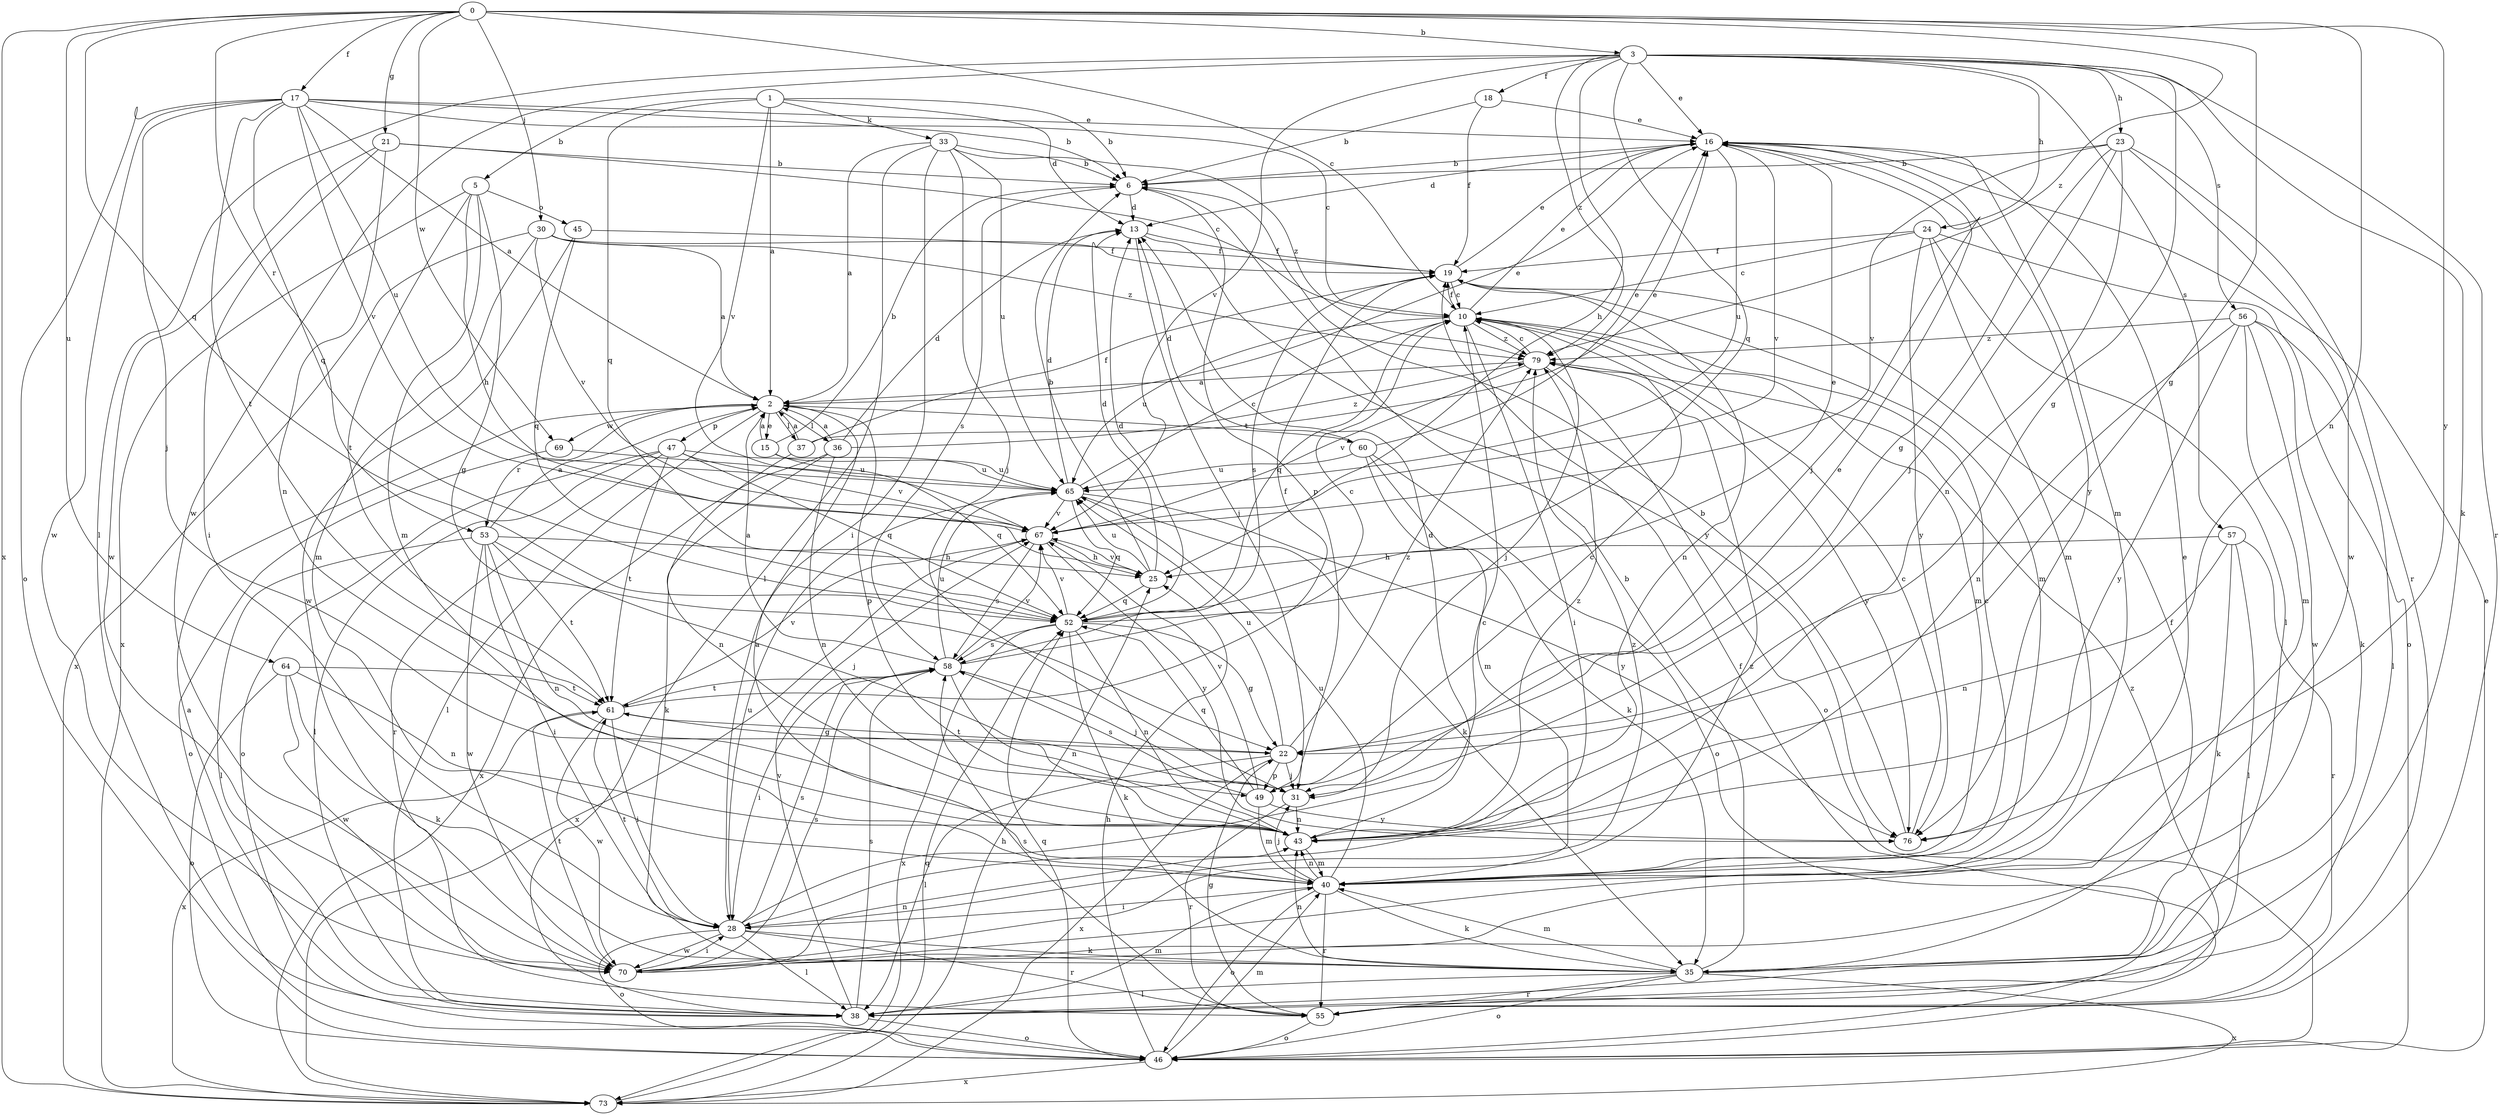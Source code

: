 strict digraph  {
0;
1;
2;
3;
5;
6;
10;
13;
15;
16;
17;
18;
19;
21;
22;
23;
24;
25;
28;
30;
31;
33;
35;
36;
37;
38;
40;
43;
45;
46;
47;
49;
52;
53;
55;
56;
57;
58;
60;
61;
64;
65;
67;
69;
70;
73;
76;
79;
0 -> 3  [label=b];
0 -> 10  [label=c];
0 -> 17  [label=f];
0 -> 21  [label=g];
0 -> 22  [label=g];
0 -> 30  [label=j];
0 -> 43  [label=n];
0 -> 52  [label=q];
0 -> 53  [label=r];
0 -> 64  [label=u];
0 -> 69  [label=w];
0 -> 73  [label=x];
0 -> 76  [label=y];
0 -> 79  [label=z];
1 -> 2  [label=a];
1 -> 5  [label=b];
1 -> 6  [label=b];
1 -> 13  [label=d];
1 -> 33  [label=k];
1 -> 52  [label=q];
1 -> 67  [label=v];
2 -> 15  [label=e];
2 -> 16  [label=e];
2 -> 36  [label=l];
2 -> 37  [label=l];
2 -> 38  [label=l];
2 -> 47  [label=p];
2 -> 49  [label=p];
2 -> 53  [label=r];
2 -> 60  [label=t];
2 -> 69  [label=w];
3 -> 16  [label=e];
3 -> 18  [label=f];
3 -> 22  [label=g];
3 -> 23  [label=h];
3 -> 24  [label=h];
3 -> 25  [label=h];
3 -> 35  [label=k];
3 -> 38  [label=l];
3 -> 52  [label=q];
3 -> 55  [label=r];
3 -> 56  [label=s];
3 -> 57  [label=s];
3 -> 67  [label=v];
3 -> 70  [label=w];
3 -> 79  [label=z];
5 -> 22  [label=g];
5 -> 25  [label=h];
5 -> 40  [label=m];
5 -> 45  [label=o];
5 -> 61  [label=t];
5 -> 73  [label=x];
6 -> 13  [label=d];
6 -> 49  [label=p];
6 -> 58  [label=s];
10 -> 16  [label=e];
10 -> 19  [label=f];
10 -> 28  [label=i];
10 -> 31  [label=j];
10 -> 40  [label=m];
10 -> 52  [label=q];
10 -> 65  [label=u];
10 -> 79  [label=z];
13 -> 19  [label=f];
13 -> 31  [label=j];
13 -> 76  [label=y];
15 -> 2  [label=a];
15 -> 6  [label=b];
15 -> 52  [label=q];
15 -> 65  [label=u];
16 -> 6  [label=b];
16 -> 13  [label=d];
16 -> 31  [label=j];
16 -> 40  [label=m];
16 -> 65  [label=u];
16 -> 67  [label=v];
16 -> 76  [label=y];
17 -> 2  [label=a];
17 -> 6  [label=b];
17 -> 10  [label=c];
17 -> 16  [label=e];
17 -> 31  [label=j];
17 -> 46  [label=o];
17 -> 52  [label=q];
17 -> 61  [label=t];
17 -> 65  [label=u];
17 -> 67  [label=v];
17 -> 70  [label=w];
18 -> 6  [label=b];
18 -> 16  [label=e];
18 -> 19  [label=f];
19 -> 10  [label=c];
19 -> 16  [label=e];
19 -> 40  [label=m];
19 -> 43  [label=n];
19 -> 58  [label=s];
21 -> 6  [label=b];
21 -> 10  [label=c];
21 -> 28  [label=i];
21 -> 43  [label=n];
21 -> 70  [label=w];
22 -> 31  [label=j];
22 -> 38  [label=l];
22 -> 49  [label=p];
22 -> 61  [label=t];
22 -> 65  [label=u];
22 -> 73  [label=x];
22 -> 79  [label=z];
23 -> 6  [label=b];
23 -> 22  [label=g];
23 -> 31  [label=j];
23 -> 43  [label=n];
23 -> 55  [label=r];
23 -> 67  [label=v];
23 -> 70  [label=w];
24 -> 10  [label=c];
24 -> 19  [label=f];
24 -> 38  [label=l];
24 -> 40  [label=m];
24 -> 46  [label=o];
24 -> 76  [label=y];
25 -> 6  [label=b];
25 -> 13  [label=d];
25 -> 52  [label=q];
25 -> 65  [label=u];
25 -> 67  [label=v];
28 -> 10  [label=c];
28 -> 35  [label=k];
28 -> 38  [label=l];
28 -> 46  [label=o];
28 -> 55  [label=r];
28 -> 58  [label=s];
28 -> 61  [label=t];
28 -> 65  [label=u];
28 -> 70  [label=w];
28 -> 79  [label=z];
30 -> 2  [label=a];
30 -> 19  [label=f];
30 -> 40  [label=m];
30 -> 67  [label=v];
30 -> 73  [label=x];
30 -> 79  [label=z];
31 -> 43  [label=n];
31 -> 55  [label=r];
33 -> 2  [label=a];
33 -> 6  [label=b];
33 -> 28  [label=i];
33 -> 31  [label=j];
33 -> 38  [label=l];
33 -> 65  [label=u];
33 -> 79  [label=z];
35 -> 6  [label=b];
35 -> 19  [label=f];
35 -> 38  [label=l];
35 -> 40  [label=m];
35 -> 43  [label=n];
35 -> 46  [label=o];
35 -> 55  [label=r];
35 -> 73  [label=x];
36 -> 2  [label=a];
36 -> 13  [label=d];
36 -> 35  [label=k];
36 -> 43  [label=n];
36 -> 73  [label=x];
36 -> 79  [label=z];
37 -> 2  [label=a];
37 -> 16  [label=e];
37 -> 19  [label=f];
37 -> 43  [label=n];
38 -> 2  [label=a];
38 -> 40  [label=m];
38 -> 46  [label=o];
38 -> 58  [label=s];
38 -> 67  [label=v];
40 -> 2  [label=a];
40 -> 10  [label=c];
40 -> 28  [label=i];
40 -> 31  [label=j];
40 -> 35  [label=k];
40 -> 43  [label=n];
40 -> 46  [label=o];
40 -> 55  [label=r];
40 -> 65  [label=u];
43 -> 13  [label=d];
43 -> 40  [label=m];
43 -> 79  [label=z];
45 -> 19  [label=f];
45 -> 52  [label=q];
45 -> 70  [label=w];
46 -> 16  [label=e];
46 -> 19  [label=f];
46 -> 25  [label=h];
46 -> 40  [label=m];
46 -> 52  [label=q];
46 -> 73  [label=x];
47 -> 38  [label=l];
47 -> 46  [label=o];
47 -> 52  [label=q];
47 -> 55  [label=r];
47 -> 61  [label=t];
47 -> 65  [label=u];
47 -> 67  [label=v];
49 -> 10  [label=c];
49 -> 16  [label=e];
49 -> 40  [label=m];
49 -> 52  [label=q];
49 -> 58  [label=s];
49 -> 67  [label=v];
49 -> 76  [label=y];
52 -> 13  [label=d];
52 -> 16  [label=e];
52 -> 22  [label=g];
52 -> 35  [label=k];
52 -> 43  [label=n];
52 -> 58  [label=s];
52 -> 67  [label=v];
52 -> 73  [label=x];
53 -> 2  [label=a];
53 -> 25  [label=h];
53 -> 28  [label=i];
53 -> 31  [label=j];
53 -> 38  [label=l];
53 -> 43  [label=n];
53 -> 61  [label=t];
53 -> 70  [label=w];
55 -> 22  [label=g];
55 -> 46  [label=o];
55 -> 58  [label=s];
55 -> 79  [label=z];
56 -> 35  [label=k];
56 -> 38  [label=l];
56 -> 40  [label=m];
56 -> 43  [label=n];
56 -> 70  [label=w];
56 -> 76  [label=y];
56 -> 79  [label=z];
57 -> 25  [label=h];
57 -> 35  [label=k];
57 -> 38  [label=l];
57 -> 43  [label=n];
57 -> 55  [label=r];
58 -> 2  [label=a];
58 -> 10  [label=c];
58 -> 28  [label=i];
58 -> 31  [label=j];
58 -> 43  [label=n];
58 -> 61  [label=t];
58 -> 65  [label=u];
58 -> 67  [label=v];
60 -> 13  [label=d];
60 -> 16  [label=e];
60 -> 35  [label=k];
60 -> 40  [label=m];
60 -> 46  [label=o];
60 -> 65  [label=u];
61 -> 19  [label=f];
61 -> 22  [label=g];
61 -> 28  [label=i];
61 -> 67  [label=v];
61 -> 70  [label=w];
61 -> 73  [label=x];
64 -> 35  [label=k];
64 -> 43  [label=n];
64 -> 46  [label=o];
64 -> 61  [label=t];
64 -> 70  [label=w];
65 -> 10  [label=c];
65 -> 13  [label=d];
65 -> 35  [label=k];
65 -> 52  [label=q];
65 -> 67  [label=v];
65 -> 76  [label=y];
67 -> 25  [label=h];
67 -> 58  [label=s];
67 -> 73  [label=x];
67 -> 76  [label=y];
69 -> 46  [label=o];
69 -> 65  [label=u];
70 -> 16  [label=e];
70 -> 28  [label=i];
70 -> 43  [label=n];
70 -> 58  [label=s];
70 -> 61  [label=t];
70 -> 79  [label=z];
73 -> 25  [label=h];
73 -> 52  [label=q];
76 -> 6  [label=b];
76 -> 10  [label=c];
79 -> 2  [label=a];
79 -> 10  [label=c];
79 -> 46  [label=o];
79 -> 67  [label=v];
79 -> 76  [label=y];
}
